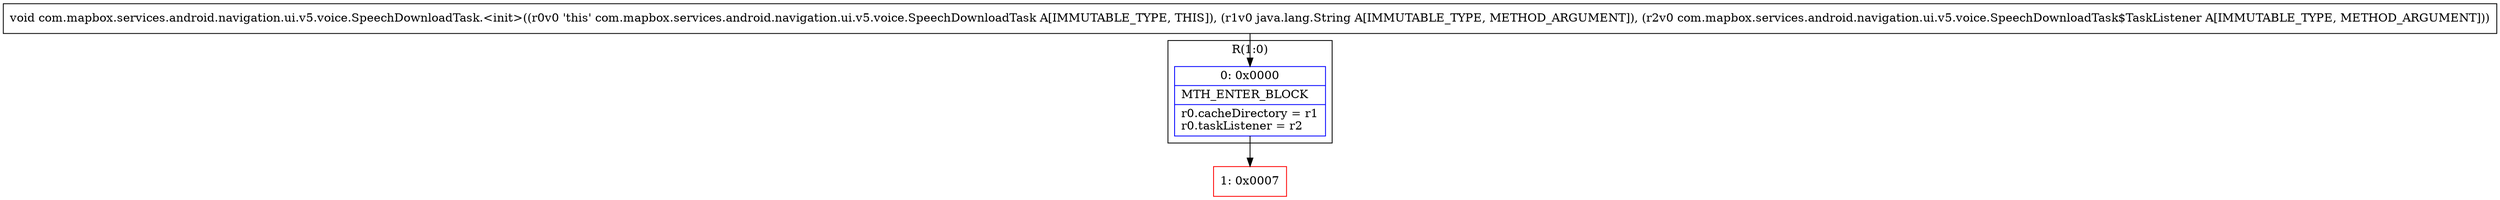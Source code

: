 digraph "CFG forcom.mapbox.services.android.navigation.ui.v5.voice.SpeechDownloadTask.\<init\>(Ljava\/lang\/String;Lcom\/mapbox\/services\/android\/navigation\/ui\/v5\/voice\/SpeechDownloadTask$TaskListener;)V" {
subgraph cluster_Region_231205641 {
label = "R(1:0)";
node [shape=record,color=blue];
Node_0 [shape=record,label="{0\:\ 0x0000|MTH_ENTER_BLOCK\l|r0.cacheDirectory = r1\lr0.taskListener = r2\l}"];
}
Node_1 [shape=record,color=red,label="{1\:\ 0x0007}"];
MethodNode[shape=record,label="{void com.mapbox.services.android.navigation.ui.v5.voice.SpeechDownloadTask.\<init\>((r0v0 'this' com.mapbox.services.android.navigation.ui.v5.voice.SpeechDownloadTask A[IMMUTABLE_TYPE, THIS]), (r1v0 java.lang.String A[IMMUTABLE_TYPE, METHOD_ARGUMENT]), (r2v0 com.mapbox.services.android.navigation.ui.v5.voice.SpeechDownloadTask$TaskListener A[IMMUTABLE_TYPE, METHOD_ARGUMENT])) }"];
MethodNode -> Node_0;
Node_0 -> Node_1;
}

